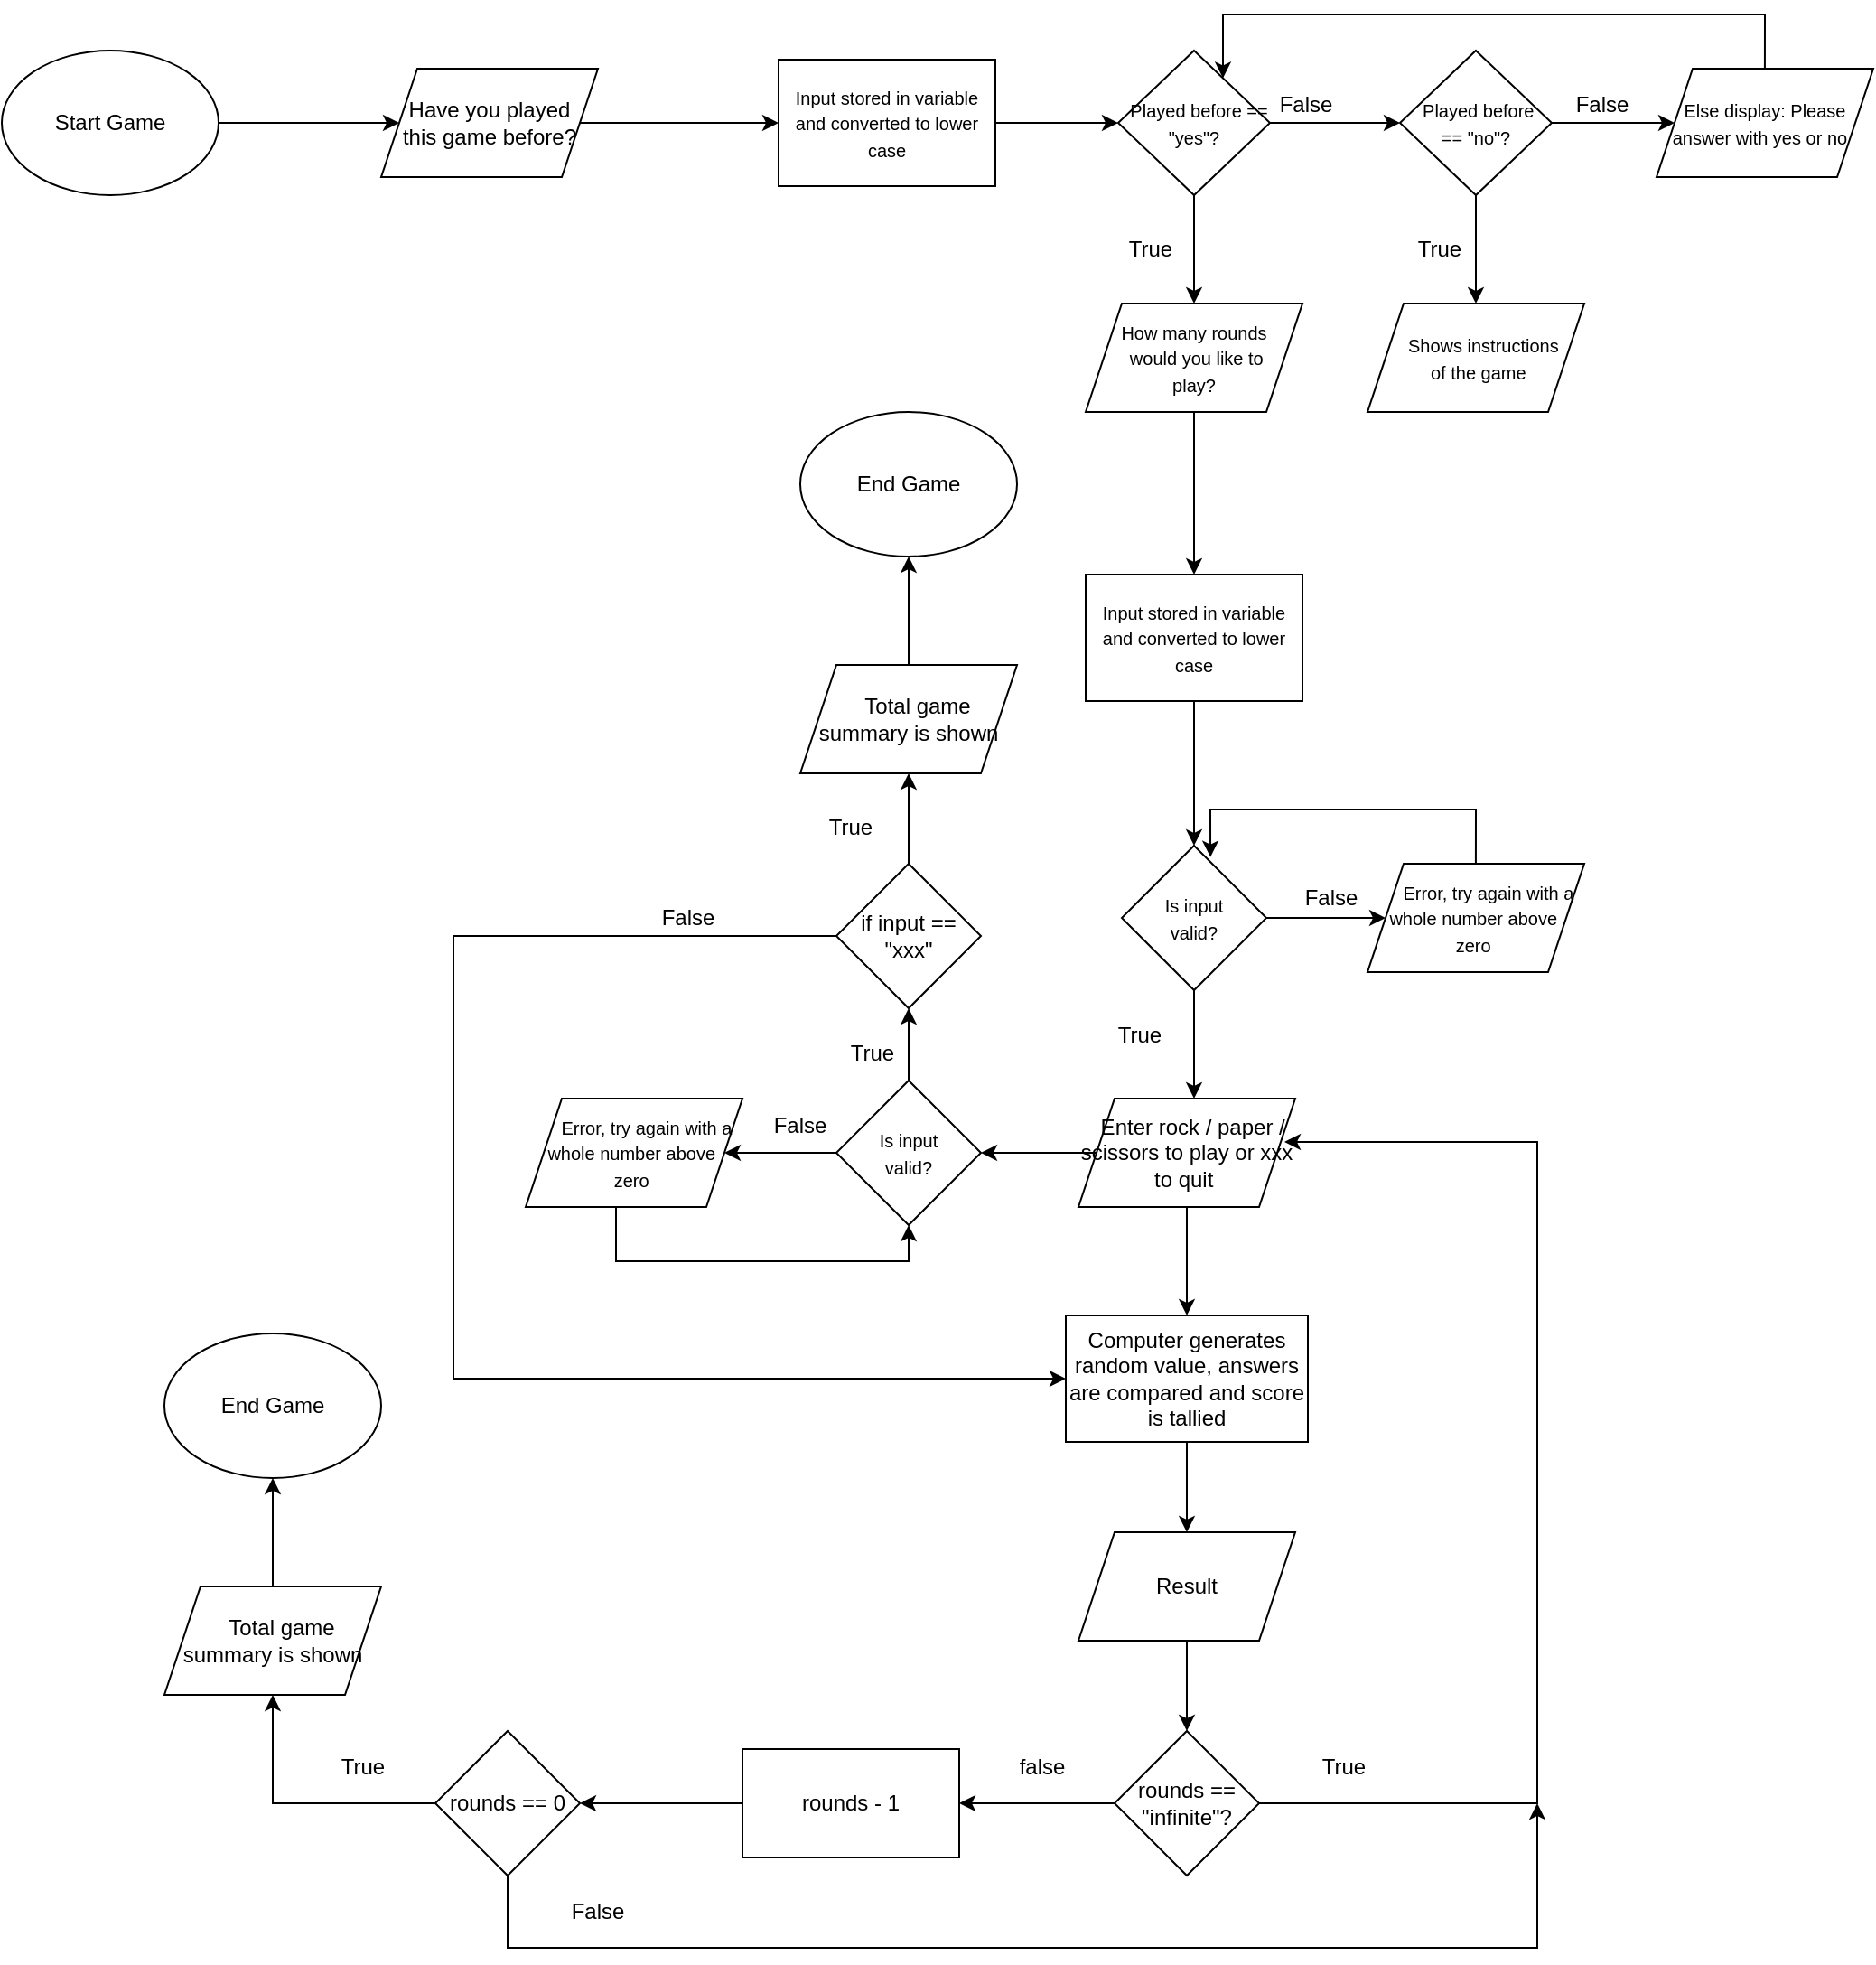 <mxfile version="14.6.13" type="device"><diagram id="C5RBs43oDa-KdzZeNtuy" name="Page-1"><mxGraphModel dx="1186" dy="646" grid="1" gridSize="10" guides="1" tooltips="1" connect="1" arrows="1" fold="1" page="1" pageScale="1" pageWidth="827" pageHeight="1169" math="0" shadow="0"><root><mxCell id="WIyWlLk6GJQsqaUBKTNV-0"/><mxCell id="WIyWlLk6GJQsqaUBKTNV-1" parent="WIyWlLk6GJQsqaUBKTNV-0"/><mxCell id="f_9S6kpDTrprDv1T9nN2-2" style="edgeStyle=orthogonalEdgeStyle;rounded=0;orthogonalLoop=1;jettySize=auto;html=1;entryX=0;entryY=0.5;entryDx=0;entryDy=0;" edge="1" parent="WIyWlLk6GJQsqaUBKTNV-1" source="f_9S6kpDTrprDv1T9nN2-0" target="f_9S6kpDTrprDv1T9nN2-1"><mxGeometry relative="1" as="geometry"/></mxCell><mxCell id="f_9S6kpDTrprDv1T9nN2-0" value="Start Game" style="ellipse;whiteSpace=wrap;html=1;" vertex="1" parent="WIyWlLk6GJQsqaUBKTNV-1"><mxGeometry x="40" y="40" width="120" height="80" as="geometry"/></mxCell><mxCell id="f_9S6kpDTrprDv1T9nN2-19" style="edgeStyle=orthogonalEdgeStyle;rounded=0;orthogonalLoop=1;jettySize=auto;html=1;entryX=0;entryY=0.5;entryDx=0;entryDy=0;" edge="1" parent="WIyWlLk6GJQsqaUBKTNV-1" source="f_9S6kpDTrprDv1T9nN2-1" target="f_9S6kpDTrprDv1T9nN2-3"><mxGeometry relative="1" as="geometry"/></mxCell><mxCell id="f_9S6kpDTrprDv1T9nN2-1" value="&amp;nbsp;Have you played&amp;nbsp; this game before?" style="shape=parallelogram;perimeter=parallelogramPerimeter;whiteSpace=wrap;html=1;fixedSize=1;" vertex="1" parent="WIyWlLk6GJQsqaUBKTNV-1"><mxGeometry x="250" y="50" width="120" height="60" as="geometry"/></mxCell><mxCell id="f_9S6kpDTrprDv1T9nN2-22" style="edgeStyle=orthogonalEdgeStyle;rounded=0;orthogonalLoop=1;jettySize=auto;html=1;" edge="1" parent="WIyWlLk6GJQsqaUBKTNV-1" source="f_9S6kpDTrprDv1T9nN2-3" target="f_9S6kpDTrprDv1T9nN2-6"><mxGeometry relative="1" as="geometry"/></mxCell><mxCell id="f_9S6kpDTrprDv1T9nN2-3" value="&lt;font style=&quot;font-size: 10px&quot;&gt;Input stored in variable and converted to lower case&lt;/font&gt;" style="rounded=0;whiteSpace=wrap;html=1;" vertex="1" parent="WIyWlLk6GJQsqaUBKTNV-1"><mxGeometry x="470" y="45" width="120" height="70" as="geometry"/></mxCell><mxCell id="f_9S6kpDTrprDv1T9nN2-4" style="edgeStyle=orthogonalEdgeStyle;rounded=0;orthogonalLoop=1;jettySize=auto;html=1;entryX=0.5;entryY=0;entryDx=0;entryDy=0;" edge="1" parent="WIyWlLk6GJQsqaUBKTNV-1"><mxGeometry relative="1" as="geometry"><mxPoint x="700" y="120" as="sourcePoint"/><mxPoint x="700" y="180" as="targetPoint"/></mxGeometry></mxCell><mxCell id="f_9S6kpDTrprDv1T9nN2-5" style="edgeStyle=orthogonalEdgeStyle;rounded=0;orthogonalLoop=1;jettySize=auto;html=1;entryX=0;entryY=0.5;entryDx=0;entryDy=0;" edge="1" parent="WIyWlLk6GJQsqaUBKTNV-1" source="f_9S6kpDTrprDv1T9nN2-6" target="f_9S6kpDTrprDv1T9nN2-12"><mxGeometry relative="1" as="geometry"/></mxCell><mxCell id="f_9S6kpDTrprDv1T9nN2-6" value="&lt;font style=&quot;font-size: 10px&quot;&gt;&amp;nbsp; Played before == &quot;yes&quot;?&lt;/font&gt;" style="rhombus;whiteSpace=wrap;html=1;" vertex="1" parent="WIyWlLk6GJQsqaUBKTNV-1"><mxGeometry x="658" y="40" width="84" height="80" as="geometry"/></mxCell><mxCell id="f_9S6kpDTrprDv1T9nN2-8" value="True" style="text;html=1;strokeColor=none;fillColor=none;align=center;verticalAlign=middle;whiteSpace=wrap;rounded=0;" vertex="1" parent="WIyWlLk6GJQsqaUBKTNV-1"><mxGeometry x="656" y="140" width="40" height="20" as="geometry"/></mxCell><mxCell id="f_9S6kpDTrprDv1T9nN2-21" style="edgeStyle=orthogonalEdgeStyle;rounded=0;orthogonalLoop=1;jettySize=auto;html=1;entryX=0.5;entryY=0;entryDx=0;entryDy=0;" edge="1" parent="WIyWlLk6GJQsqaUBKTNV-1" source="f_9S6kpDTrprDv1T9nN2-9" target="f_9S6kpDTrprDv1T9nN2-20"><mxGeometry relative="1" as="geometry"/></mxCell><mxCell id="f_9S6kpDTrprDv1T9nN2-9" value="&lt;font style=&quot;font-size: 10px&quot;&gt;&amp;nbsp; &amp;nbsp;How many rounds&amp;nbsp; &amp;nbsp; &amp;nbsp;would you like to &lt;br&gt;play?&lt;/font&gt;" style="shape=parallelogram;perimeter=parallelogramPerimeter;whiteSpace=wrap;html=1;fixedSize=1;" vertex="1" parent="WIyWlLk6GJQsqaUBKTNV-1"><mxGeometry x="640" y="180" width="120" height="60" as="geometry"/></mxCell><mxCell id="f_9S6kpDTrprDv1T9nN2-10" style="edgeStyle=orthogonalEdgeStyle;rounded=0;orthogonalLoop=1;jettySize=auto;html=1;entryX=0.5;entryY=0;entryDx=0;entryDy=0;" edge="1" parent="WIyWlLk6GJQsqaUBKTNV-1" source="f_9S6kpDTrprDv1T9nN2-12"><mxGeometry relative="1" as="geometry"><mxPoint x="856.0" y="180" as="targetPoint"/></mxGeometry></mxCell><mxCell id="f_9S6kpDTrprDv1T9nN2-11" style="edgeStyle=orthogonalEdgeStyle;rounded=0;orthogonalLoop=1;jettySize=auto;html=1;entryX=0;entryY=0.5;entryDx=0;entryDy=0;" edge="1" parent="WIyWlLk6GJQsqaUBKTNV-1" source="f_9S6kpDTrprDv1T9nN2-12"><mxGeometry relative="1" as="geometry"><mxPoint x="966.0" y="80" as="targetPoint"/></mxGeometry></mxCell><mxCell id="f_9S6kpDTrprDv1T9nN2-12" value="&lt;font style=&quot;font-size: 10px&quot;&gt;&amp;nbsp; Played before&amp;nbsp; == &quot;no&quot;?&lt;/font&gt;" style="rhombus;whiteSpace=wrap;html=1;" vertex="1" parent="WIyWlLk6GJQsqaUBKTNV-1"><mxGeometry x="814" y="40" width="84" height="80" as="geometry"/></mxCell><mxCell id="f_9S6kpDTrprDv1T9nN2-13" value="False" style="text;html=1;strokeColor=none;fillColor=none;align=center;verticalAlign=middle;whiteSpace=wrap;rounded=0;" vertex="1" parent="WIyWlLk6GJQsqaUBKTNV-1"><mxGeometry x="742" y="60" width="40" height="20" as="geometry"/></mxCell><mxCell id="f_9S6kpDTrprDv1T9nN2-14" style="edgeStyle=orthogonalEdgeStyle;rounded=0;orthogonalLoop=1;jettySize=auto;html=1;" edge="1" parent="WIyWlLk6GJQsqaUBKTNV-1" target="f_9S6kpDTrprDv1T9nN2-6"><mxGeometry relative="1" as="geometry"><mxPoint x="976" y="-10" as="targetPoint"/><Array as="points"><mxPoint x="1016" y="20"/><mxPoint x="716" y="20"/></Array><mxPoint x="1015.966" y="50" as="sourcePoint"/></mxGeometry></mxCell><mxCell id="f_9S6kpDTrprDv1T9nN2-15" value="True" style="text;html=1;strokeColor=none;fillColor=none;align=center;verticalAlign=middle;whiteSpace=wrap;rounded=0;" vertex="1" parent="WIyWlLk6GJQsqaUBKTNV-1"><mxGeometry x="816" y="140" width="40" height="20" as="geometry"/></mxCell><mxCell id="f_9S6kpDTrprDv1T9nN2-16" value="False" style="text;html=1;strokeColor=none;fillColor=none;align=center;verticalAlign=middle;whiteSpace=wrap;rounded=0;" vertex="1" parent="WIyWlLk6GJQsqaUBKTNV-1"><mxGeometry x="906" y="60" width="40" height="20" as="geometry"/></mxCell><mxCell id="f_9S6kpDTrprDv1T9nN2-17" value="&lt;span style=&quot;font-size: 10px&quot;&gt;&amp;nbsp; &amp;nbsp; &amp;nbsp; Shows instructions&amp;nbsp; &amp;nbsp; &amp;nbsp;of the game&lt;/span&gt;" style="shape=parallelogram;perimeter=parallelogramPerimeter;whiteSpace=wrap;html=1;fixedSize=1;" vertex="1" parent="WIyWlLk6GJQsqaUBKTNV-1"><mxGeometry x="796" y="180" width="120" height="60" as="geometry"/></mxCell><mxCell id="f_9S6kpDTrprDv1T9nN2-18" value="&lt;span style=&quot;font-size: 10px&quot;&gt;Else display: Please answer with yes or no&amp;nbsp;&amp;nbsp;&lt;/span&gt;" style="shape=parallelogram;perimeter=parallelogramPerimeter;whiteSpace=wrap;html=1;fixedSize=1;" vertex="1" parent="WIyWlLk6GJQsqaUBKTNV-1"><mxGeometry x="956" y="50" width="120" height="60" as="geometry"/></mxCell><mxCell id="f_9S6kpDTrprDv1T9nN2-28" style="edgeStyle=orthogonalEdgeStyle;rounded=0;orthogonalLoop=1;jettySize=auto;html=1;entryX=0.5;entryY=0;entryDx=0;entryDy=0;" edge="1" parent="WIyWlLk6GJQsqaUBKTNV-1" source="f_9S6kpDTrprDv1T9nN2-20" target="f_9S6kpDTrprDv1T9nN2-24"><mxGeometry relative="1" as="geometry"/></mxCell><mxCell id="f_9S6kpDTrprDv1T9nN2-20" value="&lt;font style=&quot;font-size: 10px&quot;&gt;Input stored in variable and converted to lower case&lt;/font&gt;" style="rounded=0;whiteSpace=wrap;html=1;" vertex="1" parent="WIyWlLk6GJQsqaUBKTNV-1"><mxGeometry x="640" y="330" width="120" height="70" as="geometry"/></mxCell><mxCell id="f_9S6kpDTrprDv1T9nN2-23" style="edgeStyle=orthogonalEdgeStyle;rounded=0;orthogonalLoop=1;jettySize=auto;html=1;" edge="1" parent="WIyWlLk6GJQsqaUBKTNV-1" source="f_9S6kpDTrprDv1T9nN2-24"><mxGeometry relative="1" as="geometry"><mxPoint x="806" y="520" as="targetPoint"/></mxGeometry></mxCell><mxCell id="f_9S6kpDTrprDv1T9nN2-30" style="edgeStyle=orthogonalEdgeStyle;rounded=0;orthogonalLoop=1;jettySize=auto;html=1;" edge="1" parent="WIyWlLk6GJQsqaUBKTNV-1" source="f_9S6kpDTrprDv1T9nN2-24"><mxGeometry relative="1" as="geometry"><mxPoint x="700" y="620" as="targetPoint"/></mxGeometry></mxCell><mxCell id="f_9S6kpDTrprDv1T9nN2-24" value="&lt;font style=&quot;font-size: 10px&quot;&gt;&amp;nbsp; &amp;nbsp; &amp;nbsp; &amp;nbsp;Is input&amp;nbsp; &amp;nbsp; &amp;nbsp; &amp;nbsp; valid?&lt;/font&gt;" style="rhombus;whiteSpace=wrap;html=1;" vertex="1" parent="WIyWlLk6GJQsqaUBKTNV-1"><mxGeometry x="660" y="480" width="80" height="80" as="geometry"/></mxCell><mxCell id="f_9S6kpDTrprDv1T9nN2-25" value="False" style="text;html=1;strokeColor=none;fillColor=none;align=center;verticalAlign=middle;whiteSpace=wrap;rounded=0;" vertex="1" parent="WIyWlLk6GJQsqaUBKTNV-1"><mxGeometry x="756" y="499" width="40" height="20" as="geometry"/></mxCell><mxCell id="f_9S6kpDTrprDv1T9nN2-26" style="edgeStyle=orthogonalEdgeStyle;rounded=0;orthogonalLoop=1;jettySize=auto;html=1;entryX=0.613;entryY=0.079;entryDx=0;entryDy=0;entryPerimeter=0;" edge="1" parent="WIyWlLk6GJQsqaUBKTNV-1" target="f_9S6kpDTrprDv1T9nN2-24"><mxGeometry relative="1" as="geometry"><Array as="points"><mxPoint x="856" y="460"/><mxPoint x="709" y="460"/></Array><mxPoint x="855.966" y="490.0" as="sourcePoint"/></mxGeometry></mxCell><mxCell id="f_9S6kpDTrprDv1T9nN2-27" value="&lt;font style=&quot;font-size: 10px&quot;&gt;&amp;nbsp; &amp;nbsp; &amp;nbsp;Error, try again with a whole number above&amp;nbsp; zero&amp;nbsp;&lt;/font&gt;" style="shape=parallelogram;perimeter=parallelogramPerimeter;whiteSpace=wrap;html=1;fixedSize=1;" vertex="1" parent="WIyWlLk6GJQsqaUBKTNV-1"><mxGeometry x="796" y="490" width="120" height="60" as="geometry"/></mxCell><mxCell id="f_9S6kpDTrprDv1T9nN2-31" value="True" style="text;html=1;strokeColor=none;fillColor=none;align=center;verticalAlign=middle;whiteSpace=wrap;rounded=0;" vertex="1" parent="WIyWlLk6GJQsqaUBKTNV-1"><mxGeometry x="650" y="575" width="40" height="20" as="geometry"/></mxCell><mxCell id="f_9S6kpDTrprDv1T9nN2-36" style="edgeStyle=orthogonalEdgeStyle;rounded=0;orthogonalLoop=1;jettySize=auto;html=1;entryX=0.5;entryY=0;entryDx=0;entryDy=0;" edge="1" parent="WIyWlLk6GJQsqaUBKTNV-1" source="f_9S6kpDTrprDv1T9nN2-33" target="f_9S6kpDTrprDv1T9nN2-34"><mxGeometry relative="1" as="geometry"/></mxCell><mxCell id="f_9S6kpDTrprDv1T9nN2-50" style="edgeStyle=orthogonalEdgeStyle;rounded=0;orthogonalLoop=1;jettySize=auto;html=1;entryX=1;entryY=0.5;entryDx=0;entryDy=0;" edge="1" parent="WIyWlLk6GJQsqaUBKTNV-1" source="f_9S6kpDTrprDv1T9nN2-33" target="f_9S6kpDTrprDv1T9nN2-45"><mxGeometry relative="1" as="geometry"/></mxCell><mxCell id="f_9S6kpDTrprDv1T9nN2-33" value="&amp;nbsp; Enter rock / paper / scissors to play or xxx to quit&amp;nbsp;" style="shape=parallelogram;perimeter=parallelogramPerimeter;whiteSpace=wrap;html=1;fixedSize=1;" vertex="1" parent="WIyWlLk6GJQsqaUBKTNV-1"><mxGeometry x="636" y="620" width="120" height="60" as="geometry"/></mxCell><mxCell id="f_9S6kpDTrprDv1T9nN2-38" style="edgeStyle=orthogonalEdgeStyle;rounded=0;orthogonalLoop=1;jettySize=auto;html=1;entryX=0.5;entryY=0;entryDx=0;entryDy=0;" edge="1" parent="WIyWlLk6GJQsqaUBKTNV-1" source="f_9S6kpDTrprDv1T9nN2-34" target="f_9S6kpDTrprDv1T9nN2-37"><mxGeometry relative="1" as="geometry"/></mxCell><mxCell id="f_9S6kpDTrprDv1T9nN2-34" value="Computer generates random value, answers are compared and score is tallied" style="rounded=0;whiteSpace=wrap;html=1;" vertex="1" parent="WIyWlLk6GJQsqaUBKTNV-1"><mxGeometry x="629" y="740" width="134" height="70" as="geometry"/></mxCell><mxCell id="f_9S6kpDTrprDv1T9nN2-72" style="edgeStyle=orthogonalEdgeStyle;rounded=0;orthogonalLoop=1;jettySize=auto;html=1;entryX=0.5;entryY=0;entryDx=0;entryDy=0;" edge="1" parent="WIyWlLk6GJQsqaUBKTNV-1" source="f_9S6kpDTrprDv1T9nN2-37" target="f_9S6kpDTrprDv1T9nN2-39"><mxGeometry relative="1" as="geometry"/></mxCell><mxCell id="f_9S6kpDTrprDv1T9nN2-37" value="Result" style="shape=parallelogram;perimeter=parallelogramPerimeter;whiteSpace=wrap;html=1;fixedSize=1;" vertex="1" parent="WIyWlLk6GJQsqaUBKTNV-1"><mxGeometry x="636" y="860" width="120" height="60" as="geometry"/></mxCell><mxCell id="f_9S6kpDTrprDv1T9nN2-64" style="edgeStyle=orthogonalEdgeStyle;rounded=0;orthogonalLoop=1;jettySize=auto;html=1;entryX=0.95;entryY=0.4;entryDx=0;entryDy=0;entryPerimeter=0;" edge="1" parent="WIyWlLk6GJQsqaUBKTNV-1" source="f_9S6kpDTrprDv1T9nN2-39" target="f_9S6kpDTrprDv1T9nN2-33"><mxGeometry relative="1" as="geometry"><Array as="points"><mxPoint x="890" y="1010"/><mxPoint x="890" y="644"/></Array></mxGeometry></mxCell><mxCell id="f_9S6kpDTrprDv1T9nN2-68" style="edgeStyle=orthogonalEdgeStyle;rounded=0;orthogonalLoop=1;jettySize=auto;html=1;entryX=1;entryY=0.5;entryDx=0;entryDy=0;" edge="1" parent="WIyWlLk6GJQsqaUBKTNV-1" source="f_9S6kpDTrprDv1T9nN2-39" target="f_9S6kpDTrprDv1T9nN2-66"><mxGeometry relative="1" as="geometry"><Array as="points"><mxPoint x="580" y="1010"/><mxPoint x="580" y="1010"/></Array></mxGeometry></mxCell><mxCell id="f_9S6kpDTrprDv1T9nN2-39" value="rounds == &quot;infinite&quot;?" style="rhombus;whiteSpace=wrap;html=1;" vertex="1" parent="WIyWlLk6GJQsqaUBKTNV-1"><mxGeometry x="656" y="970" width="80" height="80" as="geometry"/></mxCell><mxCell id="f_9S6kpDTrprDv1T9nN2-53" style="edgeStyle=orthogonalEdgeStyle;rounded=0;orthogonalLoop=1;jettySize=auto;html=1;entryX=0.5;entryY=1;entryDx=0;entryDy=0;" edge="1" parent="WIyWlLk6GJQsqaUBKTNV-1" source="f_9S6kpDTrprDv1T9nN2-40" target="f_9S6kpDTrprDv1T9nN2-42"><mxGeometry relative="1" as="geometry"/></mxCell><mxCell id="f_9S6kpDTrprDv1T9nN2-61" style="edgeStyle=orthogonalEdgeStyle;rounded=0;orthogonalLoop=1;jettySize=auto;html=1;entryX=0;entryY=0.5;entryDx=0;entryDy=0;" edge="1" parent="WIyWlLk6GJQsqaUBKTNV-1" source="f_9S6kpDTrprDv1T9nN2-40" target="f_9S6kpDTrprDv1T9nN2-34"><mxGeometry relative="1" as="geometry"><Array as="points"><mxPoint x="290" y="530"/><mxPoint x="290" y="775"/></Array></mxGeometry></mxCell><mxCell id="f_9S6kpDTrprDv1T9nN2-40" value="if input == &quot;xxx&quot;" style="rhombus;whiteSpace=wrap;html=1;" vertex="1" parent="WIyWlLk6GJQsqaUBKTNV-1"><mxGeometry x="502" y="490" width="80" height="80" as="geometry"/></mxCell><mxCell id="f_9S6kpDTrprDv1T9nN2-54" style="edgeStyle=orthogonalEdgeStyle;rounded=0;orthogonalLoop=1;jettySize=auto;html=1;entryX=0.5;entryY=1;entryDx=0;entryDy=0;" edge="1" parent="WIyWlLk6GJQsqaUBKTNV-1" source="f_9S6kpDTrprDv1T9nN2-42" target="f_9S6kpDTrprDv1T9nN2-43"><mxGeometry relative="1" as="geometry"/></mxCell><mxCell id="f_9S6kpDTrprDv1T9nN2-42" value="&amp;nbsp; &amp;nbsp;Total game summary is shown" style="shape=parallelogram;perimeter=parallelogramPerimeter;whiteSpace=wrap;html=1;fixedSize=1;" vertex="1" parent="WIyWlLk6GJQsqaUBKTNV-1"><mxGeometry x="482" y="380" width="120" height="60" as="geometry"/></mxCell><mxCell id="f_9S6kpDTrprDv1T9nN2-43" value="End Game" style="ellipse;whiteSpace=wrap;html=1;" vertex="1" parent="WIyWlLk6GJQsqaUBKTNV-1"><mxGeometry x="482" y="240" width="120" height="80" as="geometry"/></mxCell><mxCell id="f_9S6kpDTrprDv1T9nN2-51" style="edgeStyle=orthogonalEdgeStyle;rounded=0;orthogonalLoop=1;jettySize=auto;html=1;entryX=0.5;entryY=1;entryDx=0;entryDy=0;" edge="1" parent="WIyWlLk6GJQsqaUBKTNV-1" source="f_9S6kpDTrprDv1T9nN2-45" target="f_9S6kpDTrprDv1T9nN2-40"><mxGeometry relative="1" as="geometry"/></mxCell><mxCell id="f_9S6kpDTrprDv1T9nN2-58" style="edgeStyle=orthogonalEdgeStyle;rounded=0;orthogonalLoop=1;jettySize=auto;html=1;" edge="1" parent="WIyWlLk6GJQsqaUBKTNV-1" source="f_9S6kpDTrprDv1T9nN2-45" target="f_9S6kpDTrprDv1T9nN2-48"><mxGeometry relative="1" as="geometry"/></mxCell><mxCell id="f_9S6kpDTrprDv1T9nN2-45" value="&lt;font style=&quot;font-size: 10px&quot;&gt;&amp;nbsp; &amp;nbsp; &amp;nbsp; &amp;nbsp;Is input&amp;nbsp; &amp;nbsp; &amp;nbsp; &amp;nbsp; valid?&lt;/font&gt;" style="rhombus;whiteSpace=wrap;html=1;" vertex="1" parent="WIyWlLk6GJQsqaUBKTNV-1"><mxGeometry x="502" y="610" width="80" height="80" as="geometry"/></mxCell><mxCell id="f_9S6kpDTrprDv1T9nN2-46" value="False" style="text;html=1;strokeColor=none;fillColor=none;align=center;verticalAlign=middle;whiteSpace=wrap;rounded=0;" vertex="1" parent="WIyWlLk6GJQsqaUBKTNV-1"><mxGeometry x="462" y="625" width="40" height="20" as="geometry"/></mxCell><mxCell id="f_9S6kpDTrprDv1T9nN2-59" style="edgeStyle=orthogonalEdgeStyle;rounded=0;orthogonalLoop=1;jettySize=auto;html=1;entryX=0.5;entryY=1;entryDx=0;entryDy=0;" edge="1" parent="WIyWlLk6GJQsqaUBKTNV-1" source="f_9S6kpDTrprDv1T9nN2-48" target="f_9S6kpDTrprDv1T9nN2-45"><mxGeometry relative="1" as="geometry"><Array as="points"><mxPoint x="380" y="710"/><mxPoint x="542" y="710"/></Array></mxGeometry></mxCell><mxCell id="f_9S6kpDTrprDv1T9nN2-48" value="&lt;font style=&quot;font-size: 10px&quot;&gt;&amp;nbsp; &amp;nbsp; &amp;nbsp;Error, try again with a whole number above&amp;nbsp; zero&amp;nbsp;&lt;/font&gt;" style="shape=parallelogram;perimeter=parallelogramPerimeter;whiteSpace=wrap;html=1;fixedSize=1;" vertex="1" parent="WIyWlLk6GJQsqaUBKTNV-1"><mxGeometry x="330" y="620" width="120" height="60" as="geometry"/></mxCell><mxCell id="f_9S6kpDTrprDv1T9nN2-52" value="True" style="text;html=1;strokeColor=none;fillColor=none;align=center;verticalAlign=middle;whiteSpace=wrap;rounded=0;" vertex="1" parent="WIyWlLk6GJQsqaUBKTNV-1"><mxGeometry x="502" y="584.5" width="40" height="20" as="geometry"/></mxCell><mxCell id="f_9S6kpDTrprDv1T9nN2-60" value="True" style="text;html=1;strokeColor=none;fillColor=none;align=center;verticalAlign=middle;whiteSpace=wrap;rounded=0;" vertex="1" parent="WIyWlLk6GJQsqaUBKTNV-1"><mxGeometry x="490" y="460" width="40" height="20" as="geometry"/></mxCell><mxCell id="f_9S6kpDTrprDv1T9nN2-62" value="False" style="text;html=1;strokeColor=none;fillColor=none;align=center;verticalAlign=middle;whiteSpace=wrap;rounded=0;" vertex="1" parent="WIyWlLk6GJQsqaUBKTNV-1"><mxGeometry x="400" y="510" width="40" height="20" as="geometry"/></mxCell><mxCell id="f_9S6kpDTrprDv1T9nN2-82" style="edgeStyle=orthogonalEdgeStyle;rounded=0;orthogonalLoop=1;jettySize=auto;html=1;entryX=1;entryY=0.5;entryDx=0;entryDy=0;" edge="1" parent="WIyWlLk6GJQsqaUBKTNV-1" source="f_9S6kpDTrprDv1T9nN2-66" target="f_9S6kpDTrprDv1T9nN2-73"><mxGeometry relative="1" as="geometry"/></mxCell><mxCell id="f_9S6kpDTrprDv1T9nN2-66" value="rounds - 1" style="rounded=0;whiteSpace=wrap;html=1;" vertex="1" parent="WIyWlLk6GJQsqaUBKTNV-1"><mxGeometry x="450" y="980" width="120" height="60" as="geometry"/></mxCell><mxCell id="f_9S6kpDTrprDv1T9nN2-69" value="false" style="text;html=1;strokeColor=none;fillColor=none;align=center;verticalAlign=middle;whiteSpace=wrap;rounded=0;" vertex="1" parent="WIyWlLk6GJQsqaUBKTNV-1"><mxGeometry x="596" y="980" width="40" height="20" as="geometry"/></mxCell><mxCell id="f_9S6kpDTrprDv1T9nN2-70" value="True" style="text;html=1;strokeColor=none;fillColor=none;align=center;verticalAlign=middle;whiteSpace=wrap;rounded=0;" vertex="1" parent="WIyWlLk6GJQsqaUBKTNV-1"><mxGeometry x="763" y="980" width="40" height="20" as="geometry"/></mxCell><mxCell id="f_9S6kpDTrprDv1T9nN2-80" style="edgeStyle=orthogonalEdgeStyle;rounded=0;orthogonalLoop=1;jettySize=auto;html=1;entryX=0.5;entryY=1;entryDx=0;entryDy=0;" edge="1" parent="WIyWlLk6GJQsqaUBKTNV-1" source="f_9S6kpDTrprDv1T9nN2-73" target="f_9S6kpDTrprDv1T9nN2-77"><mxGeometry relative="1" as="geometry"/></mxCell><mxCell id="f_9S6kpDTrprDv1T9nN2-83" style="edgeStyle=orthogonalEdgeStyle;rounded=0;orthogonalLoop=1;jettySize=auto;html=1;" edge="1" parent="WIyWlLk6GJQsqaUBKTNV-1" source="f_9S6kpDTrprDv1T9nN2-73"><mxGeometry relative="1" as="geometry"><mxPoint x="890" y="1010" as="targetPoint"/><Array as="points"><mxPoint x="320" y="1090"/><mxPoint x="890" y="1090"/></Array></mxGeometry></mxCell><mxCell id="f_9S6kpDTrprDv1T9nN2-73" value="rounds == 0" style="rhombus;whiteSpace=wrap;html=1;" vertex="1" parent="WIyWlLk6GJQsqaUBKTNV-1"><mxGeometry x="280" y="970" width="80" height="80" as="geometry"/></mxCell><mxCell id="f_9S6kpDTrprDv1T9nN2-76" style="edgeStyle=orthogonalEdgeStyle;rounded=0;orthogonalLoop=1;jettySize=auto;html=1;entryX=0.5;entryY=1;entryDx=0;entryDy=0;" edge="1" parent="WIyWlLk6GJQsqaUBKTNV-1" source="f_9S6kpDTrprDv1T9nN2-77" target="f_9S6kpDTrprDv1T9nN2-78"><mxGeometry relative="1" as="geometry"/></mxCell><mxCell id="f_9S6kpDTrprDv1T9nN2-77" value="&amp;nbsp; &amp;nbsp;Total game summary is shown" style="shape=parallelogram;perimeter=parallelogramPerimeter;whiteSpace=wrap;html=1;fixedSize=1;" vertex="1" parent="WIyWlLk6GJQsqaUBKTNV-1"><mxGeometry x="130" y="890" width="120" height="60" as="geometry"/></mxCell><mxCell id="f_9S6kpDTrprDv1T9nN2-78" value="End Game" style="ellipse;whiteSpace=wrap;html=1;" vertex="1" parent="WIyWlLk6GJQsqaUBKTNV-1"><mxGeometry x="130" y="750" width="120" height="80" as="geometry"/></mxCell><mxCell id="f_9S6kpDTrprDv1T9nN2-81" value="True" style="text;html=1;strokeColor=none;fillColor=none;align=center;verticalAlign=middle;whiteSpace=wrap;rounded=0;" vertex="1" parent="WIyWlLk6GJQsqaUBKTNV-1"><mxGeometry x="220" y="980" width="40" height="20" as="geometry"/></mxCell><mxCell id="f_9S6kpDTrprDv1T9nN2-84" value="False" style="text;html=1;strokeColor=none;fillColor=none;align=center;verticalAlign=middle;whiteSpace=wrap;rounded=0;" vertex="1" parent="WIyWlLk6GJQsqaUBKTNV-1"><mxGeometry x="350" y="1060" width="40" height="20" as="geometry"/></mxCell></root></mxGraphModel></diagram></mxfile>